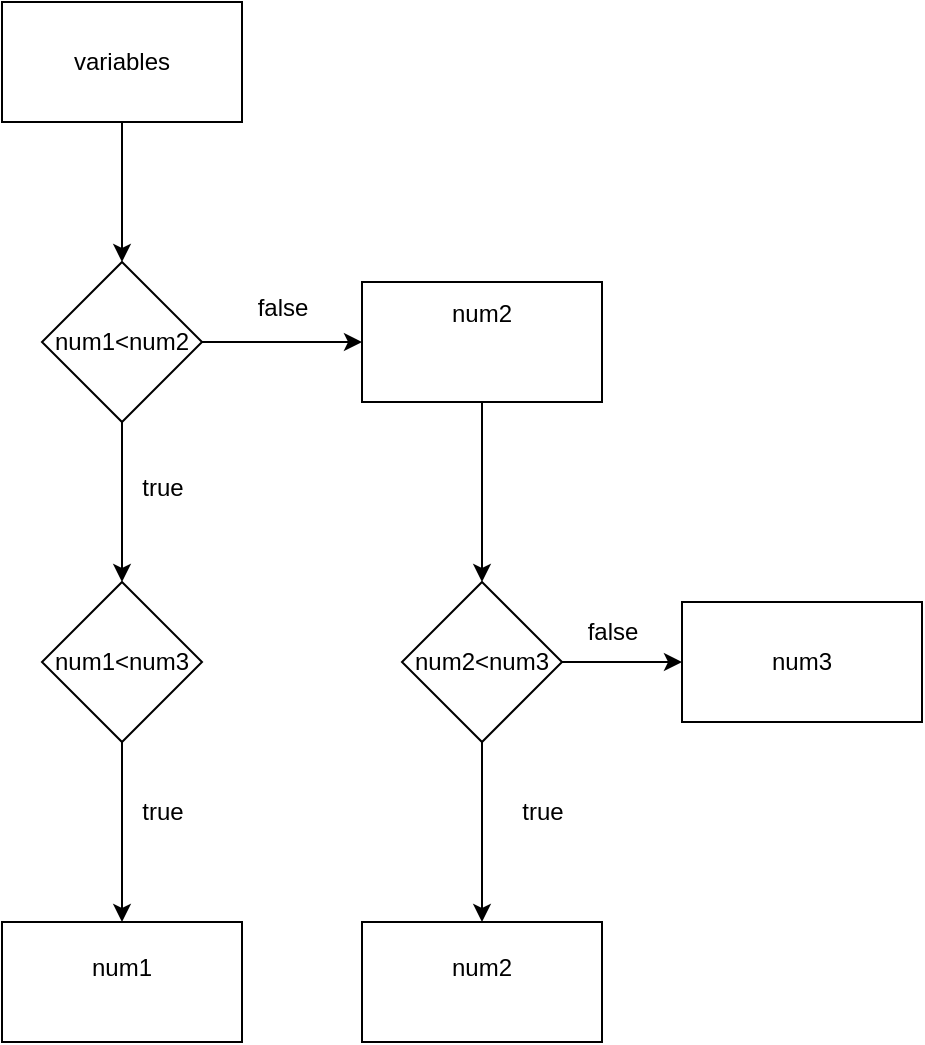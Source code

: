 <mxfile>
    <diagram id="CIjktzs0uWrjkQqUjSmn" name="Page-1">
        <mxGraphModel dx="1216" dy="827" grid="1" gridSize="10" guides="1" tooltips="1" connect="1" arrows="1" fold="1" page="1" pageScale="1" pageWidth="850" pageHeight="1100" math="0" shadow="0">
            <root>
                <mxCell id="0"/>
                <mxCell id="1" parent="0"/>
                <mxCell id="4" value="" style="edgeStyle=none;html=1;" edge="1" parent="1" source="2" target="3">
                    <mxGeometry relative="1" as="geometry"/>
                </mxCell>
                <mxCell id="2" value="variables" style="whiteSpace=wrap;html=1;" vertex="1" parent="1">
                    <mxGeometry x="60" y="30" width="120" height="60" as="geometry"/>
                </mxCell>
                <mxCell id="6" value="" style="edgeStyle=none;html=1;" edge="1" parent="1" source="3" target="5">
                    <mxGeometry relative="1" as="geometry"/>
                </mxCell>
                <mxCell id="15" value="" style="edgeStyle=none;html=1;" edge="1" parent="1" source="3" target="14">
                    <mxGeometry relative="1" as="geometry"/>
                </mxCell>
                <mxCell id="3" value="num1&amp;lt;num2" style="rhombus;whiteSpace=wrap;html=1;" vertex="1" parent="1">
                    <mxGeometry x="80" y="160" width="80" height="80" as="geometry"/>
                </mxCell>
                <mxCell id="9" value="" style="edgeStyle=none;html=1;" edge="1" parent="1" source="5" target="8">
                    <mxGeometry relative="1" as="geometry"/>
                </mxCell>
                <mxCell id="5" value="num1&amp;lt;num3" style="rhombus;whiteSpace=wrap;html=1;" vertex="1" parent="1">
                    <mxGeometry x="80" y="320" width="80" height="80" as="geometry"/>
                </mxCell>
                <mxCell id="7" value="true" style="text;html=1;align=center;verticalAlign=middle;resizable=0;points=[];autosize=1;strokeColor=none;fillColor=none;" vertex="1" parent="1">
                    <mxGeometry x="120" y="258" width="40" height="30" as="geometry"/>
                </mxCell>
                <mxCell id="8" value="num1&lt;div&gt;&lt;br&gt;&lt;/div&gt;" style="whiteSpace=wrap;html=1;" vertex="1" parent="1">
                    <mxGeometry x="60" y="490" width="120" height="60" as="geometry"/>
                </mxCell>
                <mxCell id="17" value="" style="edgeStyle=none;html=1;" edge="1" parent="1" source="10" target="16">
                    <mxGeometry relative="1" as="geometry"/>
                </mxCell>
                <mxCell id="21" value="" style="edgeStyle=none;html=1;" edge="1" parent="1" source="10" target="20">
                    <mxGeometry relative="1" as="geometry"/>
                </mxCell>
                <mxCell id="10" value="num2&amp;lt;num3" style="rhombus;whiteSpace=wrap;html=1;" vertex="1" parent="1">
                    <mxGeometry x="260" y="320" width="80" height="80" as="geometry"/>
                </mxCell>
                <mxCell id="12" value="false" style="text;html=1;align=center;verticalAlign=middle;resizable=0;points=[];autosize=1;strokeColor=none;fillColor=none;" vertex="1" parent="1">
                    <mxGeometry x="175" y="168" width="50" height="30" as="geometry"/>
                </mxCell>
                <mxCell id="13" value="true" style="text;html=1;align=center;verticalAlign=middle;resizable=0;points=[];autosize=1;strokeColor=none;fillColor=none;" vertex="1" parent="1">
                    <mxGeometry x="120" y="420" width="40" height="30" as="geometry"/>
                </mxCell>
                <mxCell id="18" value="" style="edgeStyle=none;html=1;" edge="1" parent="1" source="14" target="10">
                    <mxGeometry relative="1" as="geometry"/>
                </mxCell>
                <mxCell id="14" value="num2&lt;div&gt;&lt;font color=&quot;#000000&quot;&gt;&lt;br&gt;&lt;/font&gt;&lt;div&gt;&lt;br&gt;&lt;/div&gt;&lt;/div&gt;" style="whiteSpace=wrap;html=1;" vertex="1" parent="1">
                    <mxGeometry x="240" y="170" width="120" height="60" as="geometry"/>
                </mxCell>
                <mxCell id="16" value="num2&lt;div&gt;&lt;br&gt;&lt;/div&gt;" style="whiteSpace=wrap;html=1;" vertex="1" parent="1">
                    <mxGeometry x="240" y="490" width="120" height="60" as="geometry"/>
                </mxCell>
                <mxCell id="19" value="true" style="text;html=1;align=center;verticalAlign=middle;resizable=0;points=[];autosize=1;strokeColor=none;fillColor=none;" vertex="1" parent="1">
                    <mxGeometry x="310" y="420" width="40" height="30" as="geometry"/>
                </mxCell>
                <mxCell id="20" value="num3" style="whiteSpace=wrap;html=1;" vertex="1" parent="1">
                    <mxGeometry x="400" y="330" width="120" height="60" as="geometry"/>
                </mxCell>
                <mxCell id="22" value="false" style="text;html=1;align=center;verticalAlign=middle;resizable=0;points=[];autosize=1;strokeColor=none;fillColor=none;" vertex="1" parent="1">
                    <mxGeometry x="340" y="330" width="50" height="30" as="geometry"/>
                </mxCell>
            </root>
        </mxGraphModel>
    </diagram>
</mxfile>